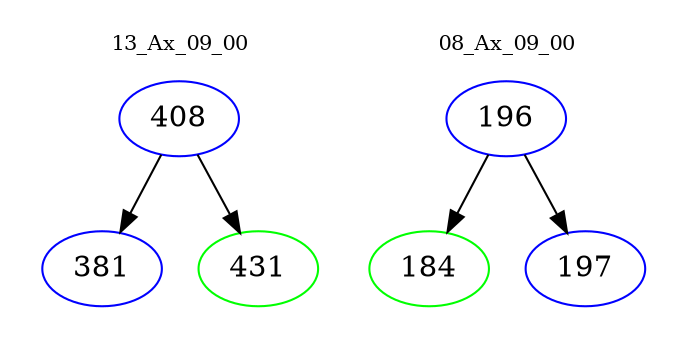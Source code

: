 digraph{
subgraph cluster_0 {
color = white
label = "13_Ax_09_00";
fontsize=10;
T0_408 [label="408", color="blue"]
T0_408 -> T0_381 [color="black"]
T0_381 [label="381", color="blue"]
T0_408 -> T0_431 [color="black"]
T0_431 [label="431", color="green"]
}
subgraph cluster_1 {
color = white
label = "08_Ax_09_00";
fontsize=10;
T1_196 [label="196", color="blue"]
T1_196 -> T1_184 [color="black"]
T1_184 [label="184", color="green"]
T1_196 -> T1_197 [color="black"]
T1_197 [label="197", color="blue"]
}
}
